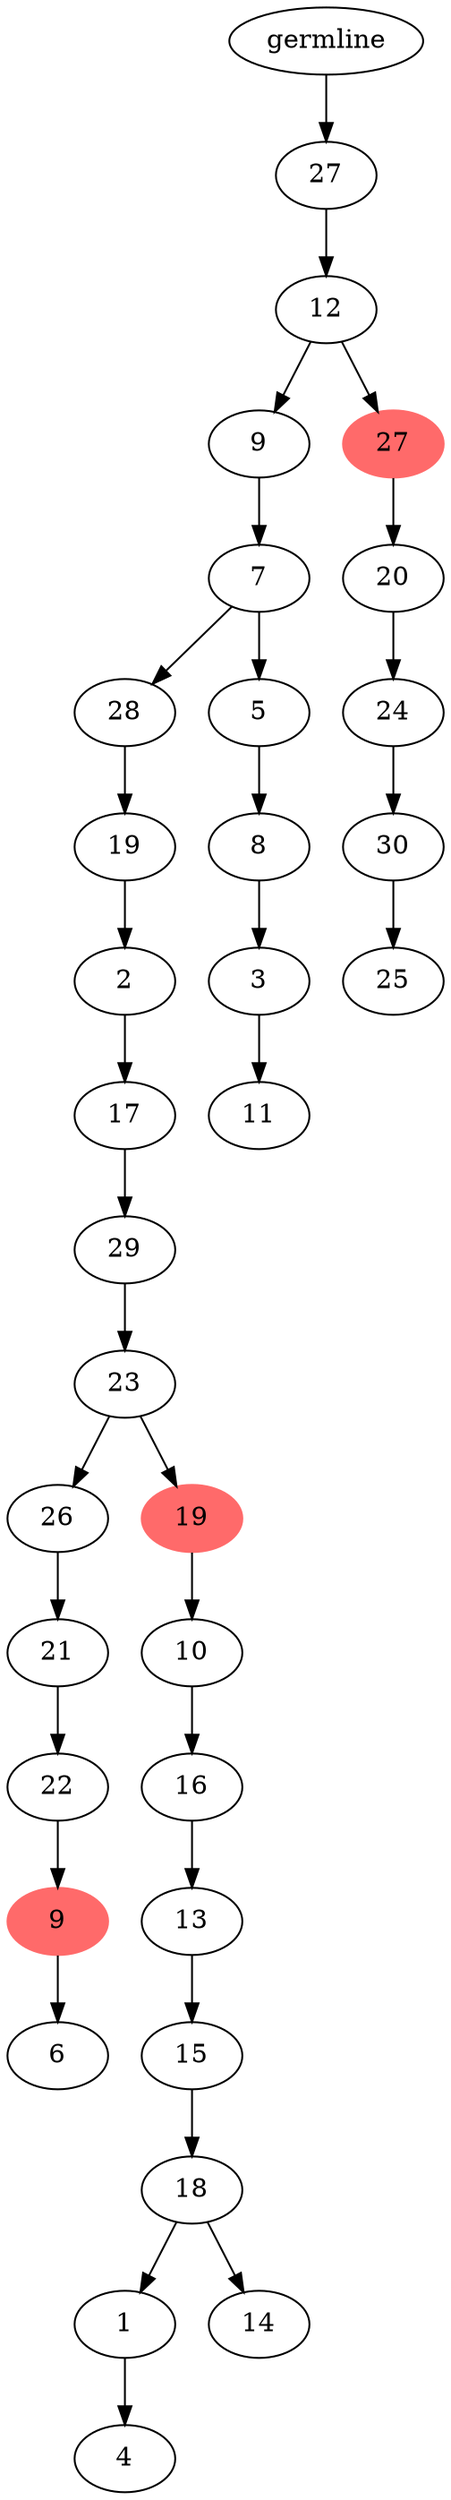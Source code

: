 digraph g {
	"32" -> "33";
	"33" [label="6"];
	"31" -> "32";
	"32" [color=indianred1, style=filled, label="9"];
	"30" -> "31";
	"31" [label="22"];
	"29" -> "30";
	"30" [label="21"];
	"27" -> "28";
	"28" [label="4"];
	"25" -> "26";
	"26" [label="14"];
	"25" -> "27";
	"27" [label="1"];
	"24" -> "25";
	"25" [label="18"];
	"23" -> "24";
	"24" [label="15"];
	"22" -> "23";
	"23" [label="13"];
	"21" -> "22";
	"22" [label="16"];
	"20" -> "21";
	"21" [label="10"];
	"19" -> "20";
	"20" [color=indianred1, style=filled, label="19"];
	"19" -> "29";
	"29" [label="26"];
	"18" -> "19";
	"19" [label="23"];
	"17" -> "18";
	"18" [label="29"];
	"16" -> "17";
	"17" [label="17"];
	"15" -> "16";
	"16" [label="2"];
	"14" -> "15";
	"15" [label="19"];
	"12" -> "13";
	"13" [label="11"];
	"11" -> "12";
	"12" [label="3"];
	"10" -> "11";
	"11" [label="8"];
	"9" -> "10";
	"10" [label="5"];
	"9" -> "14";
	"14" [label="28"];
	"8" -> "9";
	"9" [label="7"];
	"6" -> "7";
	"7" [label="25"];
	"5" -> "6";
	"6" [label="30"];
	"4" -> "5";
	"5" [label="24"];
	"3" -> "4";
	"4" [label="20"];
	"2" -> "3";
	"3" [color=indianred1, style=filled, label="27"];
	"2" -> "8";
	"8" [label="9"];
	"1" -> "2";
	"2" [label="12"];
	"0" -> "1";
	"1" [label="27"];
	"0" [label="germline"];
}
